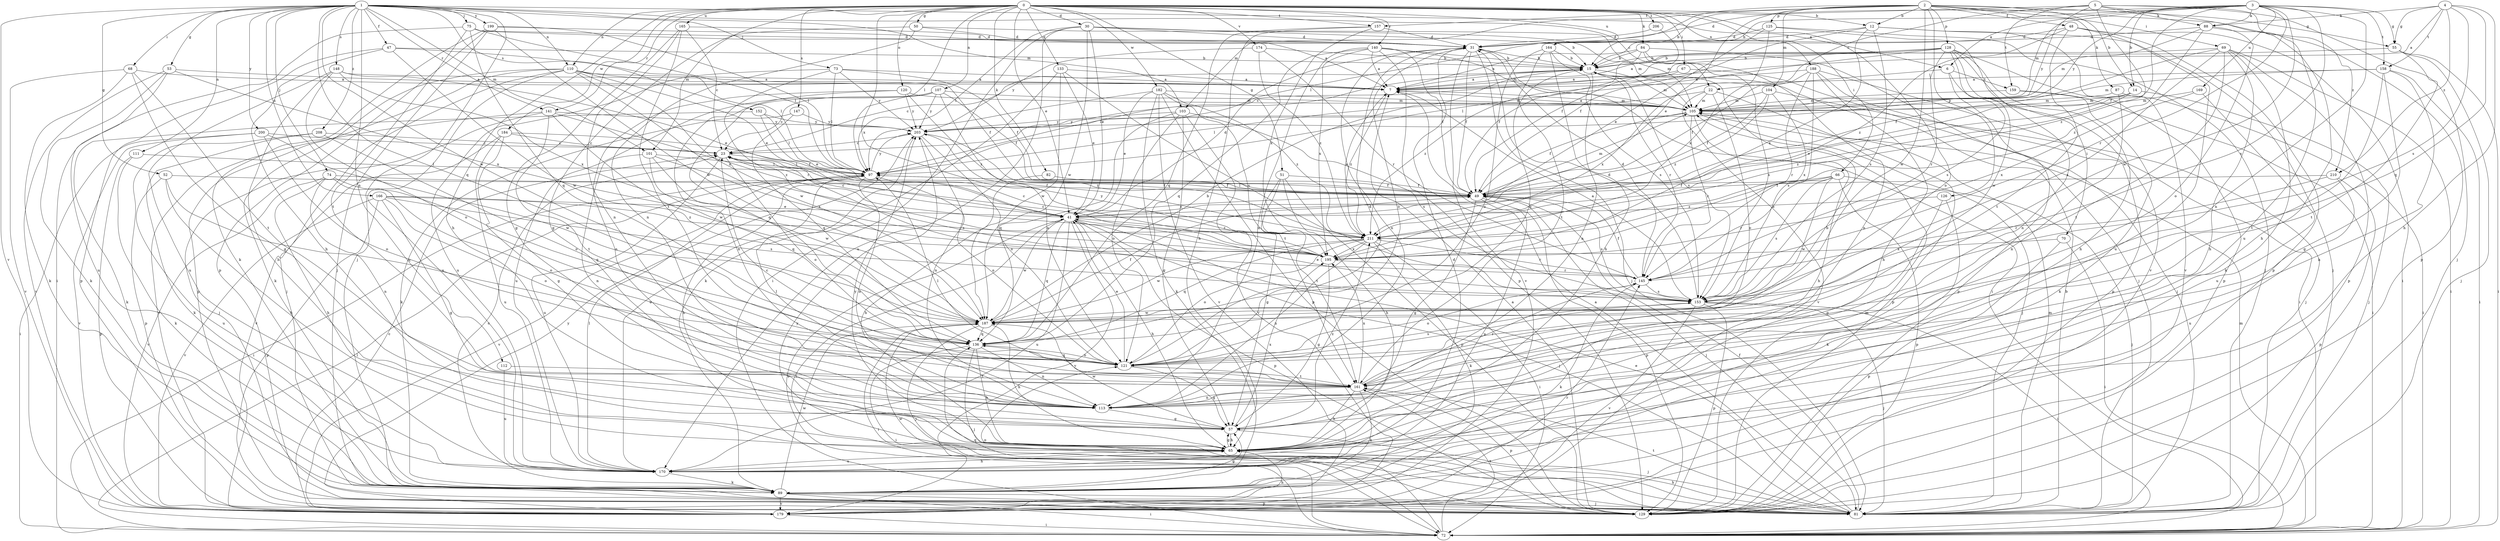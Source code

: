 strict digraph  {
0;
1;
2;
3;
4;
5;
6;
7;
12;
14;
15;
22;
23;
30;
31;
41;
47;
48;
49;
50;
51;
52;
53;
55;
57;
65;
66;
67;
68;
69;
70;
72;
73;
74;
75;
81;
82;
84;
87;
88;
89;
97;
101;
103;
104;
105;
107;
110;
111;
112;
113;
120;
121;
125;
126;
128;
129;
133;
136;
140;
141;
145;
147;
148;
152;
153;
157;
158;
159;
161;
164;
165;
166;
169;
170;
174;
179;
182;
184;
187;
188;
195;
199;
200;
203;
206;
208;
210;
211;
0 -> 12  [label=b];
0 -> 30  [label=d];
0 -> 41  [label=e];
0 -> 50  [label=g];
0 -> 51  [label=g];
0 -> 65  [label=h];
0 -> 66  [label=i];
0 -> 67  [label=i];
0 -> 82  [label=k];
0 -> 84  [label=k];
0 -> 97  [label=l];
0 -> 101  [label=m];
0 -> 107  [label=n];
0 -> 110  [label=n];
0 -> 120  [label=o];
0 -> 121  [label=o];
0 -> 133  [label=q];
0 -> 140  [label=r];
0 -> 141  [label=r];
0 -> 147  [label=s];
0 -> 157  [label=t];
0 -> 164  [label=u];
0 -> 165  [label=u];
0 -> 174  [label=v];
0 -> 182  [label=w];
0 -> 184  [label=w];
0 -> 188  [label=x];
0 -> 195  [label=x];
0 -> 206  [label=z];
1 -> 6  [label=a];
1 -> 22  [label=c];
1 -> 47  [label=f];
1 -> 52  [label=g];
1 -> 53  [label=g];
1 -> 68  [label=i];
1 -> 73  [label=j];
1 -> 74  [label=j];
1 -> 75  [label=j];
1 -> 81  [label=j];
1 -> 101  [label=m];
1 -> 103  [label=m];
1 -> 110  [label=n];
1 -> 111  [label=n];
1 -> 112  [label=n];
1 -> 136  [label=q];
1 -> 141  [label=r];
1 -> 148  [label=s];
1 -> 152  [label=s];
1 -> 166  [label=u];
1 -> 179  [label=v];
1 -> 187  [label=w];
1 -> 199  [label=y];
1 -> 200  [label=y];
1 -> 208  [label=z];
2 -> 12  [label=b];
2 -> 14  [label=b];
2 -> 41  [label=e];
2 -> 48  [label=f];
2 -> 55  [label=g];
2 -> 69  [label=i];
2 -> 87  [label=k];
2 -> 97  [label=l];
2 -> 103  [label=m];
2 -> 104  [label=m];
2 -> 125  [label=p];
2 -> 126  [label=p];
2 -> 128  [label=p];
2 -> 129  [label=p];
2 -> 157  [label=t];
2 -> 187  [label=w];
3 -> 6  [label=a];
3 -> 14  [label=b];
3 -> 15  [label=b];
3 -> 31  [label=d];
3 -> 49  [label=f];
3 -> 55  [label=g];
3 -> 88  [label=k];
3 -> 105  [label=m];
3 -> 113  [label=n];
3 -> 145  [label=r];
3 -> 153  [label=s];
3 -> 158  [label=t];
3 -> 169  [label=u];
3 -> 187  [label=w];
3 -> 203  [label=y];
4 -> 7  [label=a];
4 -> 55  [label=g];
4 -> 65  [label=h];
4 -> 88  [label=k];
4 -> 136  [label=q];
4 -> 153  [label=s];
4 -> 158  [label=t];
4 -> 210  [label=z];
5 -> 15  [label=b];
5 -> 22  [label=c];
5 -> 81  [label=j];
5 -> 88  [label=k];
5 -> 159  [label=t];
5 -> 170  [label=u];
5 -> 203  [label=y];
5 -> 210  [label=z];
5 -> 211  [label=z];
6 -> 49  [label=f];
6 -> 70  [label=i];
6 -> 129  [label=p];
6 -> 159  [label=t];
7 -> 105  [label=m];
7 -> 211  [label=z];
12 -> 31  [label=d];
12 -> 49  [label=f];
12 -> 81  [label=j];
12 -> 153  [label=s];
12 -> 179  [label=v];
12 -> 195  [label=x];
14 -> 41  [label=e];
14 -> 81  [label=j];
14 -> 105  [label=m];
14 -> 211  [label=z];
15 -> 7  [label=a];
15 -> 23  [label=c];
15 -> 97  [label=l];
15 -> 105  [label=m];
15 -> 113  [label=n];
15 -> 145  [label=r];
15 -> 153  [label=s];
22 -> 97  [label=l];
22 -> 105  [label=m];
22 -> 121  [label=o];
22 -> 129  [label=p];
22 -> 179  [label=v];
23 -> 97  [label=l];
23 -> 121  [label=o];
23 -> 153  [label=s];
23 -> 170  [label=u];
30 -> 15  [label=b];
30 -> 31  [label=d];
30 -> 41  [label=e];
30 -> 72  [label=i];
30 -> 97  [label=l];
30 -> 105  [label=m];
30 -> 170  [label=u];
30 -> 187  [label=w];
31 -> 15  [label=b];
31 -> 49  [label=f];
31 -> 72  [label=i];
31 -> 81  [label=j];
31 -> 113  [label=n];
31 -> 121  [label=o];
31 -> 179  [label=v];
41 -> 23  [label=c];
41 -> 31  [label=d];
41 -> 65  [label=h];
41 -> 72  [label=i];
41 -> 81  [label=j];
41 -> 129  [label=p];
41 -> 136  [label=q];
41 -> 170  [label=u];
41 -> 179  [label=v];
41 -> 187  [label=w];
41 -> 211  [label=z];
47 -> 15  [label=b];
47 -> 65  [label=h];
47 -> 97  [label=l];
47 -> 129  [label=p];
47 -> 187  [label=w];
48 -> 31  [label=d];
48 -> 72  [label=i];
48 -> 129  [label=p];
48 -> 161  [label=t];
48 -> 170  [label=u];
48 -> 211  [label=z];
49 -> 41  [label=e];
49 -> 57  [label=g];
49 -> 81  [label=j];
49 -> 97  [label=l];
49 -> 105  [label=m];
49 -> 129  [label=p];
49 -> 153  [label=s];
49 -> 170  [label=u];
50 -> 31  [label=d];
50 -> 57  [label=g];
50 -> 105  [label=m];
50 -> 113  [label=n];
51 -> 49  [label=f];
51 -> 57  [label=g];
51 -> 65  [label=h];
51 -> 129  [label=p];
51 -> 161  [label=t];
52 -> 49  [label=f];
52 -> 65  [label=h];
52 -> 136  [label=q];
52 -> 170  [label=u];
53 -> 7  [label=a];
53 -> 89  [label=k];
53 -> 170  [label=u];
53 -> 179  [label=v];
53 -> 195  [label=x];
55 -> 15  [label=b];
55 -> 72  [label=i];
55 -> 81  [label=j];
55 -> 161  [label=t];
57 -> 65  [label=h];
57 -> 81  [label=j];
57 -> 187  [label=w];
57 -> 195  [label=x];
57 -> 211  [label=z];
65 -> 57  [label=g];
65 -> 170  [label=u];
65 -> 203  [label=y];
66 -> 49  [label=f];
66 -> 81  [label=j];
66 -> 129  [label=p];
66 -> 145  [label=r];
66 -> 153  [label=s];
66 -> 187  [label=w];
66 -> 211  [label=z];
67 -> 7  [label=a];
67 -> 81  [label=j];
67 -> 211  [label=z];
68 -> 7  [label=a];
68 -> 57  [label=g];
68 -> 89  [label=k];
68 -> 161  [label=t];
68 -> 179  [label=v];
69 -> 15  [label=b];
69 -> 49  [label=f];
69 -> 65  [label=h];
69 -> 72  [label=i];
69 -> 89  [label=k];
69 -> 129  [label=p];
69 -> 153  [label=s];
69 -> 161  [label=t];
70 -> 72  [label=i];
70 -> 129  [label=p];
70 -> 195  [label=x];
72 -> 41  [label=e];
72 -> 97  [label=l];
72 -> 105  [label=m];
72 -> 136  [label=q];
72 -> 161  [label=t];
73 -> 7  [label=a];
73 -> 49  [label=f];
73 -> 97  [label=l];
73 -> 145  [label=r];
73 -> 170  [label=u];
73 -> 203  [label=y];
74 -> 49  [label=f];
74 -> 65  [label=h];
74 -> 113  [label=n];
74 -> 121  [label=o];
74 -> 136  [label=q];
74 -> 179  [label=v];
75 -> 7  [label=a];
75 -> 31  [label=d];
75 -> 72  [label=i];
75 -> 97  [label=l];
75 -> 136  [label=q];
75 -> 161  [label=t];
81 -> 7  [label=a];
81 -> 15  [label=b];
81 -> 41  [label=e];
81 -> 49  [label=f];
81 -> 65  [label=h];
81 -> 105  [label=m];
81 -> 121  [label=o];
81 -> 161  [label=t];
81 -> 203  [label=y];
82 -> 49  [label=f];
82 -> 65  [label=h];
84 -> 7  [label=a];
84 -> 15  [label=b];
84 -> 49  [label=f];
84 -> 81  [label=j];
84 -> 113  [label=n];
84 -> 153  [label=s];
87 -> 72  [label=i];
87 -> 105  [label=m];
87 -> 113  [label=n];
88 -> 31  [label=d];
88 -> 65  [label=h];
88 -> 105  [label=m];
88 -> 121  [label=o];
88 -> 211  [label=z];
89 -> 23  [label=c];
89 -> 57  [label=g];
89 -> 72  [label=i];
89 -> 81  [label=j];
89 -> 129  [label=p];
89 -> 179  [label=v];
89 -> 187  [label=w];
97 -> 49  [label=f];
97 -> 65  [label=h];
97 -> 72  [label=i];
97 -> 113  [label=n];
97 -> 121  [label=o];
97 -> 179  [label=v];
97 -> 203  [label=y];
101 -> 97  [label=l];
101 -> 113  [label=n];
101 -> 136  [label=q];
101 -> 187  [label=w];
101 -> 195  [label=x];
103 -> 57  [label=g];
103 -> 121  [label=o];
103 -> 136  [label=q];
103 -> 153  [label=s];
103 -> 179  [label=v];
103 -> 203  [label=y];
104 -> 49  [label=f];
104 -> 81  [label=j];
104 -> 105  [label=m];
104 -> 195  [label=x];
104 -> 211  [label=z];
105 -> 7  [label=a];
105 -> 49  [label=f];
105 -> 65  [label=h];
105 -> 81  [label=j];
105 -> 145  [label=r];
105 -> 203  [label=y];
107 -> 23  [label=c];
107 -> 49  [label=f];
107 -> 105  [label=m];
107 -> 113  [label=n];
107 -> 121  [label=o];
107 -> 170  [label=u];
107 -> 203  [label=y];
110 -> 7  [label=a];
110 -> 41  [label=e];
110 -> 49  [label=f];
110 -> 81  [label=j];
110 -> 89  [label=k];
110 -> 129  [label=p];
110 -> 170  [label=u];
110 -> 187  [label=w];
110 -> 195  [label=x];
111 -> 89  [label=k];
111 -> 97  [label=l];
111 -> 129  [label=p];
112 -> 161  [label=t];
112 -> 170  [label=u];
113 -> 57  [label=g];
113 -> 97  [label=l];
120 -> 105  [label=m];
120 -> 113  [label=n];
120 -> 136  [label=q];
120 -> 203  [label=y];
120 -> 211  [label=z];
121 -> 31  [label=d];
121 -> 41  [label=e];
121 -> 57  [label=g];
121 -> 136  [label=q];
121 -> 153  [label=s];
121 -> 161  [label=t];
125 -> 31  [label=d];
125 -> 41  [label=e];
125 -> 81  [label=j];
125 -> 179  [label=v];
125 -> 195  [label=x];
126 -> 41  [label=e];
126 -> 57  [label=g];
126 -> 89  [label=k];
128 -> 7  [label=a];
128 -> 15  [label=b];
128 -> 23  [label=c];
128 -> 65  [label=h];
128 -> 97  [label=l];
128 -> 113  [label=n];
128 -> 129  [label=p];
128 -> 145  [label=r];
128 -> 153  [label=s];
128 -> 187  [label=w];
129 -> 7  [label=a];
129 -> 105  [label=m];
129 -> 187  [label=w];
133 -> 7  [label=a];
133 -> 41  [label=e];
133 -> 89  [label=k];
133 -> 153  [label=s];
133 -> 187  [label=w];
136 -> 15  [label=b];
136 -> 65  [label=h];
136 -> 72  [label=i];
136 -> 81  [label=j];
136 -> 113  [label=n];
136 -> 121  [label=o];
140 -> 7  [label=a];
140 -> 15  [label=b];
140 -> 49  [label=f];
140 -> 105  [label=m];
140 -> 113  [label=n];
140 -> 129  [label=p];
140 -> 136  [label=q];
140 -> 195  [label=x];
141 -> 81  [label=j];
141 -> 161  [label=t];
141 -> 179  [label=v];
141 -> 187  [label=w];
141 -> 203  [label=y];
141 -> 211  [label=z];
145 -> 31  [label=d];
145 -> 49  [label=f];
145 -> 89  [label=k];
145 -> 121  [label=o];
145 -> 153  [label=s];
147 -> 89  [label=k];
147 -> 136  [label=q];
147 -> 203  [label=y];
148 -> 7  [label=a];
148 -> 41  [label=e];
148 -> 65  [label=h];
148 -> 121  [label=o];
148 -> 170  [label=u];
148 -> 195  [label=x];
152 -> 41  [label=e];
152 -> 89  [label=k];
152 -> 97  [label=l];
152 -> 203  [label=y];
153 -> 7  [label=a];
153 -> 31  [label=d];
153 -> 41  [label=e];
153 -> 72  [label=i];
153 -> 81  [label=j];
153 -> 129  [label=p];
153 -> 179  [label=v];
153 -> 187  [label=w];
157 -> 31  [label=d];
157 -> 65  [label=h];
157 -> 136  [label=q];
157 -> 195  [label=x];
158 -> 7  [label=a];
158 -> 57  [label=g];
158 -> 65  [label=h];
158 -> 72  [label=i];
158 -> 105  [label=m];
158 -> 161  [label=t];
159 -> 72  [label=i];
159 -> 89  [label=k];
159 -> 105  [label=m];
161 -> 15  [label=b];
161 -> 23  [label=c];
161 -> 65  [label=h];
161 -> 89  [label=k];
161 -> 97  [label=l];
161 -> 113  [label=n];
161 -> 129  [label=p];
161 -> 145  [label=r];
161 -> 195  [label=x];
164 -> 15  [label=b];
164 -> 65  [label=h];
164 -> 121  [label=o];
164 -> 153  [label=s];
164 -> 161  [label=t];
165 -> 23  [label=c];
165 -> 31  [label=d];
165 -> 57  [label=g];
165 -> 113  [label=n];
165 -> 161  [label=t];
166 -> 41  [label=e];
166 -> 57  [label=g];
166 -> 121  [label=o];
166 -> 129  [label=p];
166 -> 153  [label=s];
166 -> 179  [label=v];
166 -> 211  [label=z];
169 -> 105  [label=m];
169 -> 170  [label=u];
169 -> 195  [label=x];
170 -> 31  [label=d];
170 -> 65  [label=h];
170 -> 89  [label=k];
170 -> 97  [label=l];
174 -> 15  [label=b];
174 -> 145  [label=r];
174 -> 203  [label=y];
174 -> 211  [label=z];
179 -> 23  [label=c];
179 -> 65  [label=h];
179 -> 72  [label=i];
179 -> 145  [label=r];
179 -> 203  [label=y];
182 -> 41  [label=e];
182 -> 89  [label=k];
182 -> 97  [label=l];
182 -> 105  [label=m];
182 -> 129  [label=p];
182 -> 161  [label=t];
182 -> 179  [label=v];
182 -> 211  [label=z];
184 -> 23  [label=c];
184 -> 49  [label=f];
184 -> 57  [label=g];
184 -> 170  [label=u];
184 -> 179  [label=v];
187 -> 15  [label=b];
187 -> 49  [label=f];
187 -> 65  [label=h];
187 -> 72  [label=i];
187 -> 81  [label=j];
187 -> 136  [label=q];
188 -> 7  [label=a];
188 -> 65  [label=h];
188 -> 72  [label=i];
188 -> 129  [label=p];
188 -> 145  [label=r];
188 -> 153  [label=s];
188 -> 195  [label=x];
195 -> 23  [label=c];
195 -> 57  [label=g];
195 -> 145  [label=r];
195 -> 203  [label=y];
199 -> 31  [label=d];
199 -> 81  [label=j];
199 -> 89  [label=k];
199 -> 97  [label=l];
199 -> 129  [label=p];
199 -> 187  [label=w];
200 -> 23  [label=c];
200 -> 72  [label=i];
200 -> 121  [label=o];
200 -> 179  [label=v];
200 -> 187  [label=w];
203 -> 23  [label=c];
203 -> 113  [label=n];
203 -> 121  [label=o];
203 -> 170  [label=u];
203 -> 211  [label=z];
206 -> 31  [label=d];
206 -> 49  [label=f];
208 -> 23  [label=c];
208 -> 89  [label=k];
208 -> 121  [label=o];
208 -> 129  [label=p];
210 -> 49  [label=f];
210 -> 129  [label=p];
210 -> 145  [label=r];
210 -> 170  [label=u];
211 -> 7  [label=a];
211 -> 23  [label=c];
211 -> 72  [label=i];
211 -> 89  [label=k];
211 -> 113  [label=n];
211 -> 121  [label=o];
211 -> 136  [label=q];
211 -> 145  [label=r];
211 -> 187  [label=w];
211 -> 195  [label=x];
}
